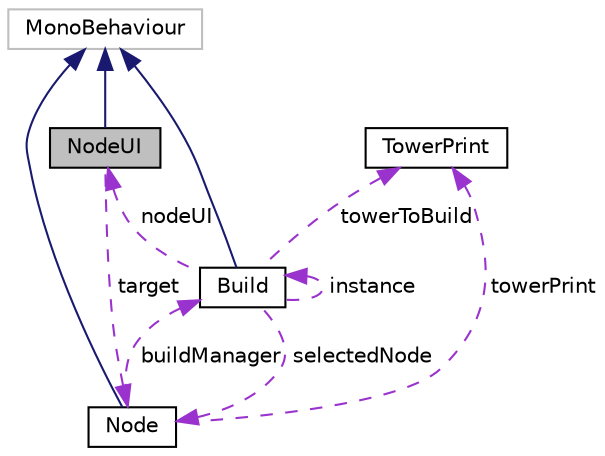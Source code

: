 digraph "NodeUI"
{
 // LATEX_PDF_SIZE
  edge [fontname="Helvetica",fontsize="10",labelfontname="Helvetica",labelfontsize="10"];
  node [fontname="Helvetica",fontsize="10",shape=record];
  Node1 [label="NodeUI",height=0.2,width=0.4,color="black", fillcolor="grey75", style="filled", fontcolor="black",tooltip="Класс Панели"];
  Node2 -> Node1 [dir="back",color="midnightblue",fontsize="10",style="solid",fontname="Helvetica"];
  Node2 [label="MonoBehaviour",height=0.2,width=0.4,color="grey75", fillcolor="white", style="filled",tooltip=" "];
  Node3 -> Node1 [dir="back",color="darkorchid3",fontsize="10",style="dashed",label=" target" ,fontname="Helvetica"];
  Node3 [label="Node",height=0.2,width=0.4,color="black", fillcolor="white", style="filled",URL="$class_node.html",tooltip="Класс Поле игры"];
  Node2 -> Node3 [dir="back",color="midnightblue",fontsize="10",style="solid",fontname="Helvetica"];
  Node4 -> Node3 [dir="back",color="darkorchid3",fontsize="10",style="dashed",label=" towerPrint" ,fontname="Helvetica"];
  Node4 [label="TowerPrint",height=0.2,width=0.4,color="black", fillcolor="white", style="filled",URL="$class_tower_print.html",tooltip="Класс Чертежи башен"];
  Node5 -> Node3 [dir="back",color="darkorchid3",fontsize="10",style="dashed",label=" buildManager" ,fontname="Helvetica"];
  Node5 [label="Build",height=0.2,width=0.4,color="black", fillcolor="white", style="filled",URL="$class_build.html",tooltip="Класс Постройки здания"];
  Node2 -> Node5 [dir="back",color="midnightblue",fontsize="10",style="solid",fontname="Helvetica"];
  Node3 -> Node5 [dir="back",color="darkorchid3",fontsize="10",style="dashed",label=" selectedNode" ,fontname="Helvetica"];
  Node1 -> Node5 [dir="back",color="darkorchid3",fontsize="10",style="dashed",label=" nodeUI" ,fontname="Helvetica"];
  Node4 -> Node5 [dir="back",color="darkorchid3",fontsize="10",style="dashed",label=" towerToBuild" ,fontname="Helvetica"];
  Node5 -> Node5 [dir="back",color="darkorchid3",fontsize="10",style="dashed",label=" instance" ,fontname="Helvetica"];
}
